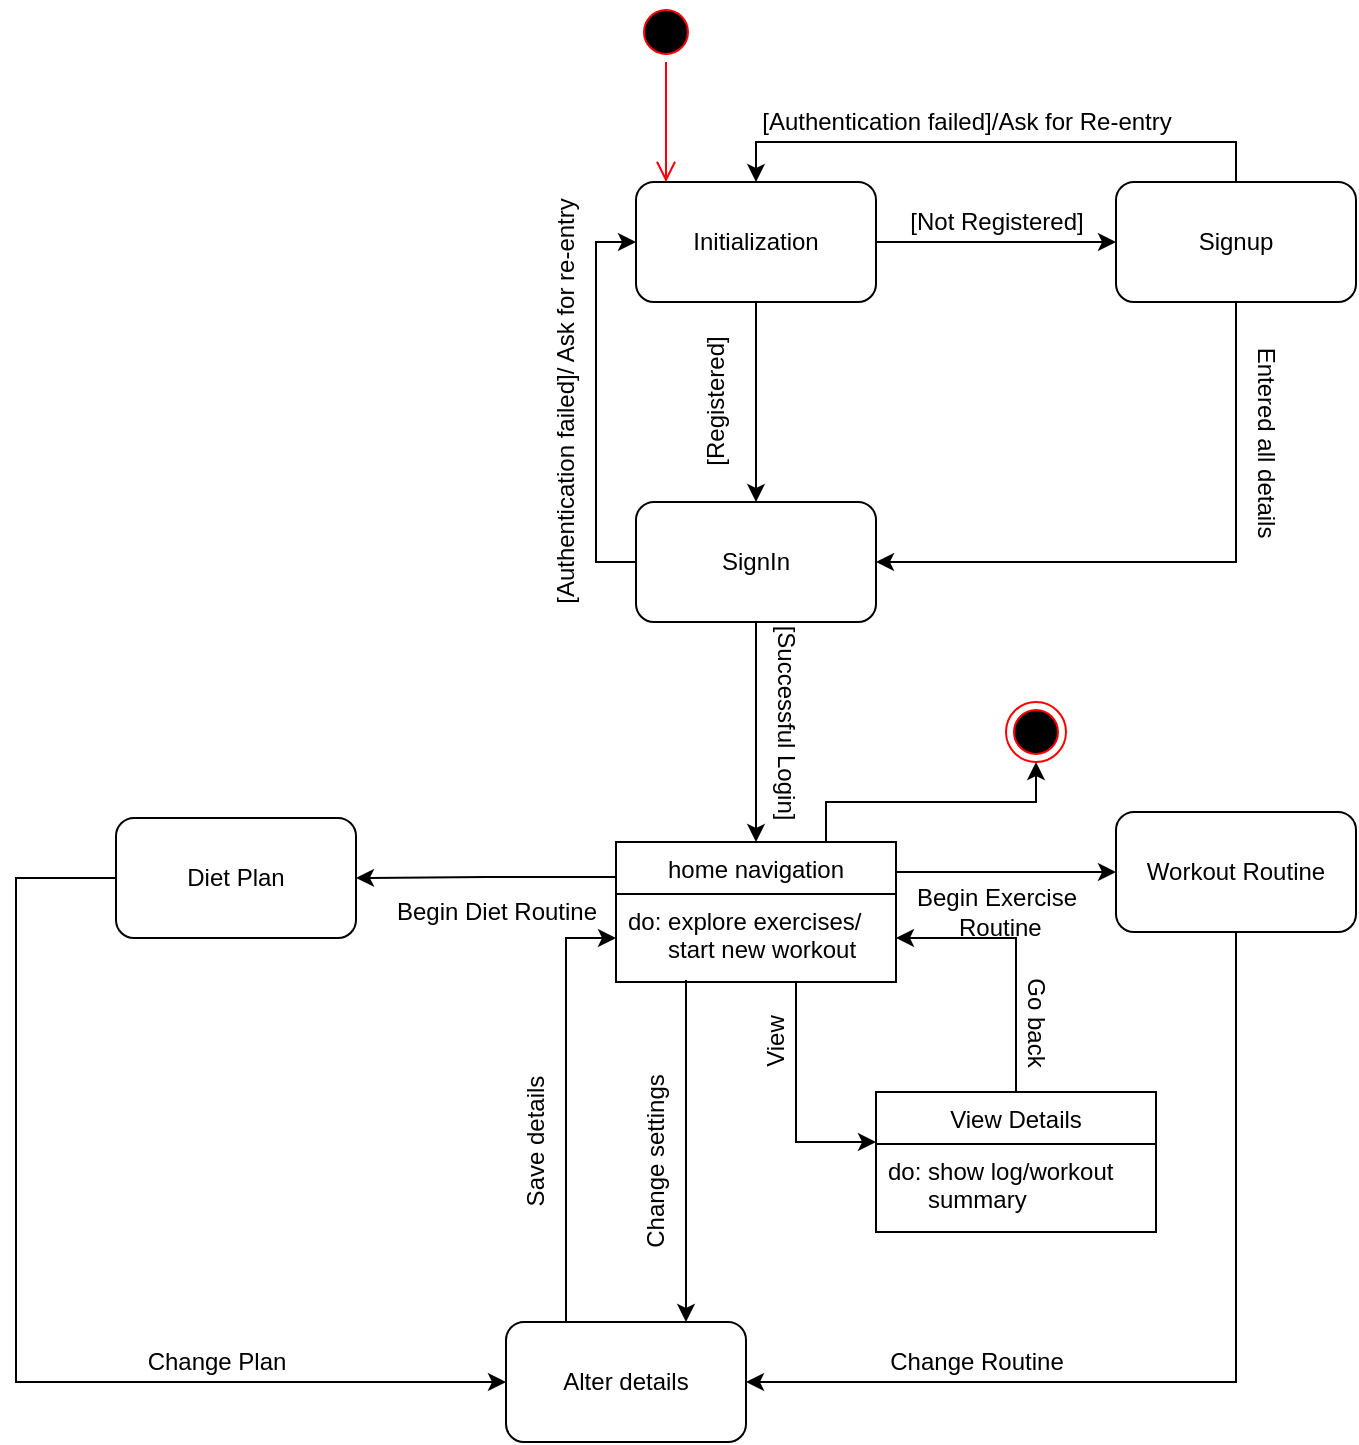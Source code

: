 <mxfile version="14.1.9" type="device"><diagram name="Page-1" id="13e1069c-82ec-6db2-03f1-153e76fe0fe0"><mxGraphModel dx="1391" dy="729" grid="1" gridSize="10" guides="1" tooltips="1" connect="1" arrows="1" fold="1" page="1" pageScale="1" pageWidth="1100" pageHeight="850" background="#ffffff" math="0" shadow="0"><root><mxCell id="0"/><mxCell id="1" parent="0"/><mxCell id="6PWpZOyoorYU8nU7RQzP-7" style="edgeStyle=orthogonalEdgeStyle;rounded=0;orthogonalLoop=1;jettySize=auto;html=1;exitX=0.5;exitY=1;exitDx=0;exitDy=0;entryX=0.5;entryY=0;entryDx=0;entryDy=0;" edge="1" parent="1" source="6PWpZOyoorYU8nU7RQzP-1" target="6PWpZOyoorYU8nU7RQzP-3"><mxGeometry relative="1" as="geometry"/></mxCell><mxCell id="6PWpZOyoorYU8nU7RQzP-1" value="Initialization" style="rounded=1;whiteSpace=wrap;html=1;" vertex="1" parent="1"><mxGeometry x="390" y="160" width="120" height="60" as="geometry"/></mxCell><mxCell id="6PWpZOyoorYU8nU7RQzP-10" style="edgeStyle=orthogonalEdgeStyle;rounded=0;orthogonalLoop=1;jettySize=auto;html=1;exitX=0.5;exitY=0;exitDx=0;exitDy=0;entryX=0.5;entryY=0;entryDx=0;entryDy=0;" edge="1" parent="1" source="6PWpZOyoorYU8nU7RQzP-2" target="6PWpZOyoorYU8nU7RQzP-1"><mxGeometry relative="1" as="geometry"/></mxCell><mxCell id="6PWpZOyoorYU8nU7RQzP-14" style="edgeStyle=orthogonalEdgeStyle;rounded=0;orthogonalLoop=1;jettySize=auto;html=1;exitX=0.5;exitY=1;exitDx=0;exitDy=0;entryX=1;entryY=0.5;entryDx=0;entryDy=0;" edge="1" parent="1" source="6PWpZOyoorYU8nU7RQzP-2" target="6PWpZOyoorYU8nU7RQzP-3"><mxGeometry relative="1" as="geometry"/></mxCell><mxCell id="6PWpZOyoorYU8nU7RQzP-2" value="Signup" style="rounded=1;whiteSpace=wrap;html=1;" vertex="1" parent="1"><mxGeometry x="630" y="160" width="120" height="60" as="geometry"/></mxCell><mxCell id="6PWpZOyoorYU8nU7RQzP-12" style="edgeStyle=orthogonalEdgeStyle;rounded=0;orthogonalLoop=1;jettySize=auto;html=1;exitX=0;exitY=0.5;exitDx=0;exitDy=0;entryX=0;entryY=0.5;entryDx=0;entryDy=0;" edge="1" parent="1" source="6PWpZOyoorYU8nU7RQzP-3" target="6PWpZOyoorYU8nU7RQzP-1"><mxGeometry relative="1" as="geometry"/></mxCell><mxCell id="6PWpZOyoorYU8nU7RQzP-17" style="edgeStyle=orthogonalEdgeStyle;rounded=0;orthogonalLoop=1;jettySize=auto;html=1;exitX=0.5;exitY=1;exitDx=0;exitDy=0;entryX=0.5;entryY=0;entryDx=0;entryDy=0;" edge="1" parent="1" source="6PWpZOyoorYU8nU7RQzP-3"><mxGeometry relative="1" as="geometry"><mxPoint x="450" y="490" as="targetPoint"/></mxGeometry></mxCell><mxCell id="6PWpZOyoorYU8nU7RQzP-3" value="SignIn" style="rounded=1;whiteSpace=wrap;html=1;" vertex="1" parent="1"><mxGeometry x="390" y="320" width="120" height="60" as="geometry"/></mxCell><mxCell id="6PWpZOyoorYU8nU7RQzP-4" value="" style="endArrow=classic;html=1;exitX=1;exitY=0.5;exitDx=0;exitDy=0;entryX=0;entryY=0.5;entryDx=0;entryDy=0;" edge="1" parent="1" source="6PWpZOyoorYU8nU7RQzP-1" target="6PWpZOyoorYU8nU7RQzP-2"><mxGeometry width="50" height="50" relative="1" as="geometry"><mxPoint x="730" y="350" as="sourcePoint"/><mxPoint x="780" y="300" as="targetPoint"/></mxGeometry></mxCell><mxCell id="6PWpZOyoorYU8nU7RQzP-5" value="[Not Registered]" style="text;html=1;align=center;verticalAlign=middle;resizable=0;points=[];autosize=1;" vertex="1" parent="1"><mxGeometry x="520" y="170" width="100" height="20" as="geometry"/></mxCell><mxCell id="6PWpZOyoorYU8nU7RQzP-8" value="[Registered]" style="text;html=1;align=center;verticalAlign=middle;resizable=0;points=[];autosize=1;rotation=-90;" vertex="1" parent="1"><mxGeometry x="390" y="260" width="80" height="20" as="geometry"/></mxCell><mxCell id="6PWpZOyoorYU8nU7RQzP-11" value="[Authentication failed]/Ask for Re-entry" style="text;html=1;align=center;verticalAlign=middle;resizable=0;points=[];autosize=1;" vertex="1" parent="1"><mxGeometry x="445" y="120" width="220" height="20" as="geometry"/></mxCell><mxCell id="6PWpZOyoorYU8nU7RQzP-13" value="[Authentication failed]/ Ask for re-entry" style="text;html=1;align=center;verticalAlign=middle;resizable=0;points=[];autosize=1;rotation=-90;" vertex="1" parent="1"><mxGeometry x="245" y="260" width="220" height="20" as="geometry"/></mxCell><mxCell id="6PWpZOyoorYU8nU7RQzP-15" value="Entered all details" style="text;html=1;align=center;verticalAlign=middle;resizable=0;points=[];autosize=1;rotation=90;" vertex="1" parent="1"><mxGeometry x="650" y="280" width="110" height="20" as="geometry"/></mxCell><mxCell id="6PWpZOyoorYU8nU7RQzP-18" value="[Successful Login]" style="text;html=1;align=center;verticalAlign=middle;resizable=0;points=[];autosize=1;rotation=90;" vertex="1" parent="1"><mxGeometry x="410" y="420" width="110" height="20" as="geometry"/></mxCell><mxCell id="6PWpZOyoorYU8nU7RQzP-35" style="edgeStyle=orthogonalEdgeStyle;rounded=0;orthogonalLoop=1;jettySize=auto;html=1;exitX=0.5;exitY=1;exitDx=0;exitDy=0;entryX=1;entryY=0.5;entryDx=0;entryDy=0;" edge="1" parent="1" source="6PWpZOyoorYU8nU7RQzP-19" target="6PWpZOyoorYU8nU7RQzP-32"><mxGeometry relative="1" as="geometry"/></mxCell><mxCell id="6PWpZOyoorYU8nU7RQzP-19" value="Workout Routine" style="rounded=1;whiteSpace=wrap;html=1;" vertex="1" parent="1"><mxGeometry x="630" y="475" width="120" height="60" as="geometry"/></mxCell><mxCell id="6PWpZOyoorYU8nU7RQzP-26" style="edgeStyle=orthogonalEdgeStyle;rounded=0;orthogonalLoop=1;jettySize=auto;html=1;exitX=1;exitY=0.25;exitDx=0;exitDy=0;entryX=0;entryY=0.5;entryDx=0;entryDy=0;" edge="1" parent="1" source="6PWpZOyoorYU8nU7RQzP-20" target="6PWpZOyoorYU8nU7RQzP-19"><mxGeometry relative="1" as="geometry"><Array as="points"><mxPoint x="520" y="505"/></Array></mxGeometry></mxCell><mxCell id="6PWpZOyoorYU8nU7RQzP-28" style="edgeStyle=orthogonalEdgeStyle;rounded=0;orthogonalLoop=1;jettySize=auto;html=1;exitX=0;exitY=0.25;exitDx=0;exitDy=0;entryX=1;entryY=0.5;entryDx=0;entryDy=0;" edge="1" parent="1" source="6PWpZOyoorYU8nU7RQzP-20" target="6PWpZOyoorYU8nU7RQzP-27"><mxGeometry relative="1" as="geometry"/></mxCell><mxCell id="6PWpZOyoorYU8nU7RQzP-51" style="edgeStyle=orthogonalEdgeStyle;rounded=0;orthogonalLoop=1;jettySize=auto;html=1;exitX=0.75;exitY=0;exitDx=0;exitDy=0;entryX=0.5;entryY=1;entryDx=0;entryDy=0;startArrow=none;startFill=0;endArrow=classic;endFill=1;" edge="1" parent="1" source="6PWpZOyoorYU8nU7RQzP-20" target="6PWpZOyoorYU8nU7RQzP-50"><mxGeometry relative="1" as="geometry"/></mxCell><mxCell id="6PWpZOyoorYU8nU7RQzP-20" value="home navigation" style="swimlane;fontStyle=0;childLayout=stackLayout;horizontal=1;startSize=26;fillColor=none;horizontalStack=0;resizeParent=1;resizeParentMax=0;resizeLast=0;collapsible=1;marginBottom=0;" vertex="1" parent="1"><mxGeometry x="380" y="490" width="140" height="70" as="geometry"><mxRectangle x="380" y="490" width="120" height="26" as="alternateBounds"/></mxGeometry></mxCell><mxCell id="6PWpZOyoorYU8nU7RQzP-21" value="do: explore exercises/ &#10;      start new workout" style="text;strokeColor=none;fillColor=none;align=left;verticalAlign=top;spacingLeft=4;spacingRight=4;overflow=hidden;rotatable=0;points=[[0,0.5],[1,0.5]];portConstraint=eastwest;" vertex="1" parent="6PWpZOyoorYU8nU7RQzP-20"><mxGeometry y="26" width="140" height="44" as="geometry"/></mxCell><mxCell id="6PWpZOyoorYU8nU7RQzP-25" value="Begin Exercise&lt;br&gt;&amp;nbsp;Routine" style="text;html=1;align=center;verticalAlign=middle;resizable=0;points=[];autosize=1;" vertex="1" parent="1"><mxGeometry x="520" y="510" width="100" height="30" as="geometry"/></mxCell><mxCell id="6PWpZOyoorYU8nU7RQzP-34" style="edgeStyle=orthogonalEdgeStyle;rounded=0;orthogonalLoop=1;jettySize=auto;html=1;entryX=0;entryY=0.5;entryDx=0;entryDy=0;exitX=0;exitY=0.5;exitDx=0;exitDy=0;" edge="1" parent="1" source="6PWpZOyoorYU8nU7RQzP-27" target="6PWpZOyoorYU8nU7RQzP-32"><mxGeometry relative="1" as="geometry"><Array as="points"><mxPoint x="80" y="508"/><mxPoint x="80" y="760"/></Array></mxGeometry></mxCell><mxCell id="6PWpZOyoorYU8nU7RQzP-27" value="Diet Plan" style="rounded=1;whiteSpace=wrap;html=1;" vertex="1" parent="1"><mxGeometry x="130" y="478" width="120" height="60" as="geometry"/></mxCell><mxCell id="6PWpZOyoorYU8nU7RQzP-29" value="Begin Diet Routine" style="text;html=1;align=center;verticalAlign=middle;resizable=0;points=[];autosize=1;" vertex="1" parent="1"><mxGeometry x="260" y="515" width="120" height="20" as="geometry"/></mxCell><mxCell id="6PWpZOyoorYU8nU7RQzP-31" style="edgeStyle=orthogonalEdgeStyle;rounded=0;orthogonalLoop=1;jettySize=auto;html=1;exitX=0.25;exitY=0.977;exitDx=0;exitDy=0;entryX=0.75;entryY=0;entryDx=0;entryDy=0;exitPerimeter=0;" edge="1" parent="1" source="6PWpZOyoorYU8nU7RQzP-21" target="6PWpZOyoorYU8nU7RQzP-32"><mxGeometry relative="1" as="geometry"><mxPoint x="260" y="640" as="targetPoint"/></mxGeometry></mxCell><mxCell id="6PWpZOyoorYU8nU7RQzP-44" style="edgeStyle=orthogonalEdgeStyle;rounded=0;orthogonalLoop=1;jettySize=auto;html=1;exitX=0.25;exitY=0;exitDx=0;exitDy=0;startArrow=none;startFill=0;endArrow=classic;endFill=1;entryX=0;entryY=0.5;entryDx=0;entryDy=0;" edge="1" parent="1" source="6PWpZOyoorYU8nU7RQzP-32" target="6PWpZOyoorYU8nU7RQzP-21"><mxGeometry relative="1" as="geometry"><mxPoint x="355" y="650" as="targetPoint"/></mxGeometry></mxCell><mxCell id="6PWpZOyoorYU8nU7RQzP-32" value="Alter details" style="rounded=1;whiteSpace=wrap;html=1;" vertex="1" parent="1"><mxGeometry x="325" y="730" width="120" height="60" as="geometry"/></mxCell><mxCell id="6PWpZOyoorYU8nU7RQzP-33" value="Change settings" style="text;html=1;align=center;verticalAlign=middle;resizable=0;points=[];autosize=1;rotation=-90;" vertex="1" parent="1"><mxGeometry x="350" y="640" width="100" height="20" as="geometry"/></mxCell><mxCell id="6PWpZOyoorYU8nU7RQzP-36" value="Change Plan" style="text;html=1;align=center;verticalAlign=middle;resizable=0;points=[];autosize=1;rotation=0;" vertex="1" parent="1"><mxGeometry x="140" y="740" width="80" height="20" as="geometry"/></mxCell><mxCell id="6PWpZOyoorYU8nU7RQzP-37" value="Change Routine" style="text;html=1;align=center;verticalAlign=middle;resizable=0;points=[];autosize=1;rotation=0;" vertex="1" parent="1"><mxGeometry x="510" y="740" width="100" height="20" as="geometry"/></mxCell><mxCell id="6PWpZOyoorYU8nU7RQzP-39" style="edgeStyle=orthogonalEdgeStyle;rounded=0;orthogonalLoop=1;jettySize=auto;html=1;exitX=0;exitY=0.5;exitDx=0;exitDy=0;endArrow=none;endFill=0;startArrow=classic;startFill=1;" edge="1" parent="1" target="6PWpZOyoorYU8nU7RQzP-21"><mxGeometry relative="1" as="geometry"><mxPoint x="510" y="640" as="sourcePoint"/><Array as="points"><mxPoint x="470" y="640"/></Array></mxGeometry></mxCell><mxCell id="6PWpZOyoorYU8nU7RQzP-46" style="edgeStyle=orthogonalEdgeStyle;rounded=0;orthogonalLoop=1;jettySize=auto;html=1;startArrow=none;startFill=0;endArrow=classic;endFill=1;" edge="1" parent="1" source="6PWpZOyoorYU8nU7RQzP-40" target="6PWpZOyoorYU8nU7RQzP-21"><mxGeometry relative="1" as="geometry"/></mxCell><mxCell id="6PWpZOyoorYU8nU7RQzP-40" value="View Details" style="swimlane;fontStyle=0;childLayout=stackLayout;horizontal=1;startSize=26;fillColor=none;horizontalStack=0;resizeParent=1;resizeParentMax=0;resizeLast=0;collapsible=1;marginBottom=0;" vertex="1" parent="1"><mxGeometry x="510" y="615" width="140" height="70" as="geometry"><mxRectangle x="380" y="490" width="120" height="26" as="alternateBounds"/></mxGeometry></mxCell><mxCell id="6PWpZOyoorYU8nU7RQzP-41" value="do: show log/workout &#10;      summary" style="text;strokeColor=none;fillColor=none;align=left;verticalAlign=top;spacingLeft=4;spacingRight=4;overflow=hidden;rotatable=0;points=[[0,0.5],[1,0.5]];portConstraint=eastwest;" vertex="1" parent="6PWpZOyoorYU8nU7RQzP-40"><mxGeometry y="26" width="140" height="44" as="geometry"/></mxCell><mxCell id="6PWpZOyoorYU8nU7RQzP-42" value="View" style="text;html=1;align=center;verticalAlign=middle;resizable=0;points=[];autosize=1;rotation=-90;" vertex="1" parent="1"><mxGeometry x="440" y="580" width="40" height="20" as="geometry"/></mxCell><mxCell id="6PWpZOyoorYU8nU7RQzP-45" value="Save details" style="text;html=1;align=center;verticalAlign=middle;resizable=0;points=[];autosize=1;rotation=-90;" vertex="1" parent="1"><mxGeometry x="300" y="630" width="80" height="20" as="geometry"/></mxCell><mxCell id="6PWpZOyoorYU8nU7RQzP-47" value="Go back" style="text;html=1;align=center;verticalAlign=middle;resizable=0;points=[];autosize=1;rotation=90;" vertex="1" parent="1"><mxGeometry x="560" y="570" width="60" height="20" as="geometry"/></mxCell><mxCell id="6PWpZOyoorYU8nU7RQzP-48" value="" style="ellipse;html=1;shape=startState;fillColor=#000000;strokeColor=#ff0000;" vertex="1" parent="1"><mxGeometry x="390" y="70" width="30" height="30" as="geometry"/></mxCell><mxCell id="6PWpZOyoorYU8nU7RQzP-49" value="" style="edgeStyle=orthogonalEdgeStyle;html=1;verticalAlign=bottom;endArrow=open;endSize=8;strokeColor=#ff0000;" edge="1" source="6PWpZOyoorYU8nU7RQzP-48" parent="1"><mxGeometry relative="1" as="geometry"><mxPoint x="405" y="160" as="targetPoint"/></mxGeometry></mxCell><mxCell id="6PWpZOyoorYU8nU7RQzP-50" value="" style="ellipse;html=1;shape=endState;fillColor=#000000;strokeColor=#ff0000;" vertex="1" parent="1"><mxGeometry x="575" y="420" width="30" height="30" as="geometry"/></mxCell></root></mxGraphModel></diagram></mxfile>
